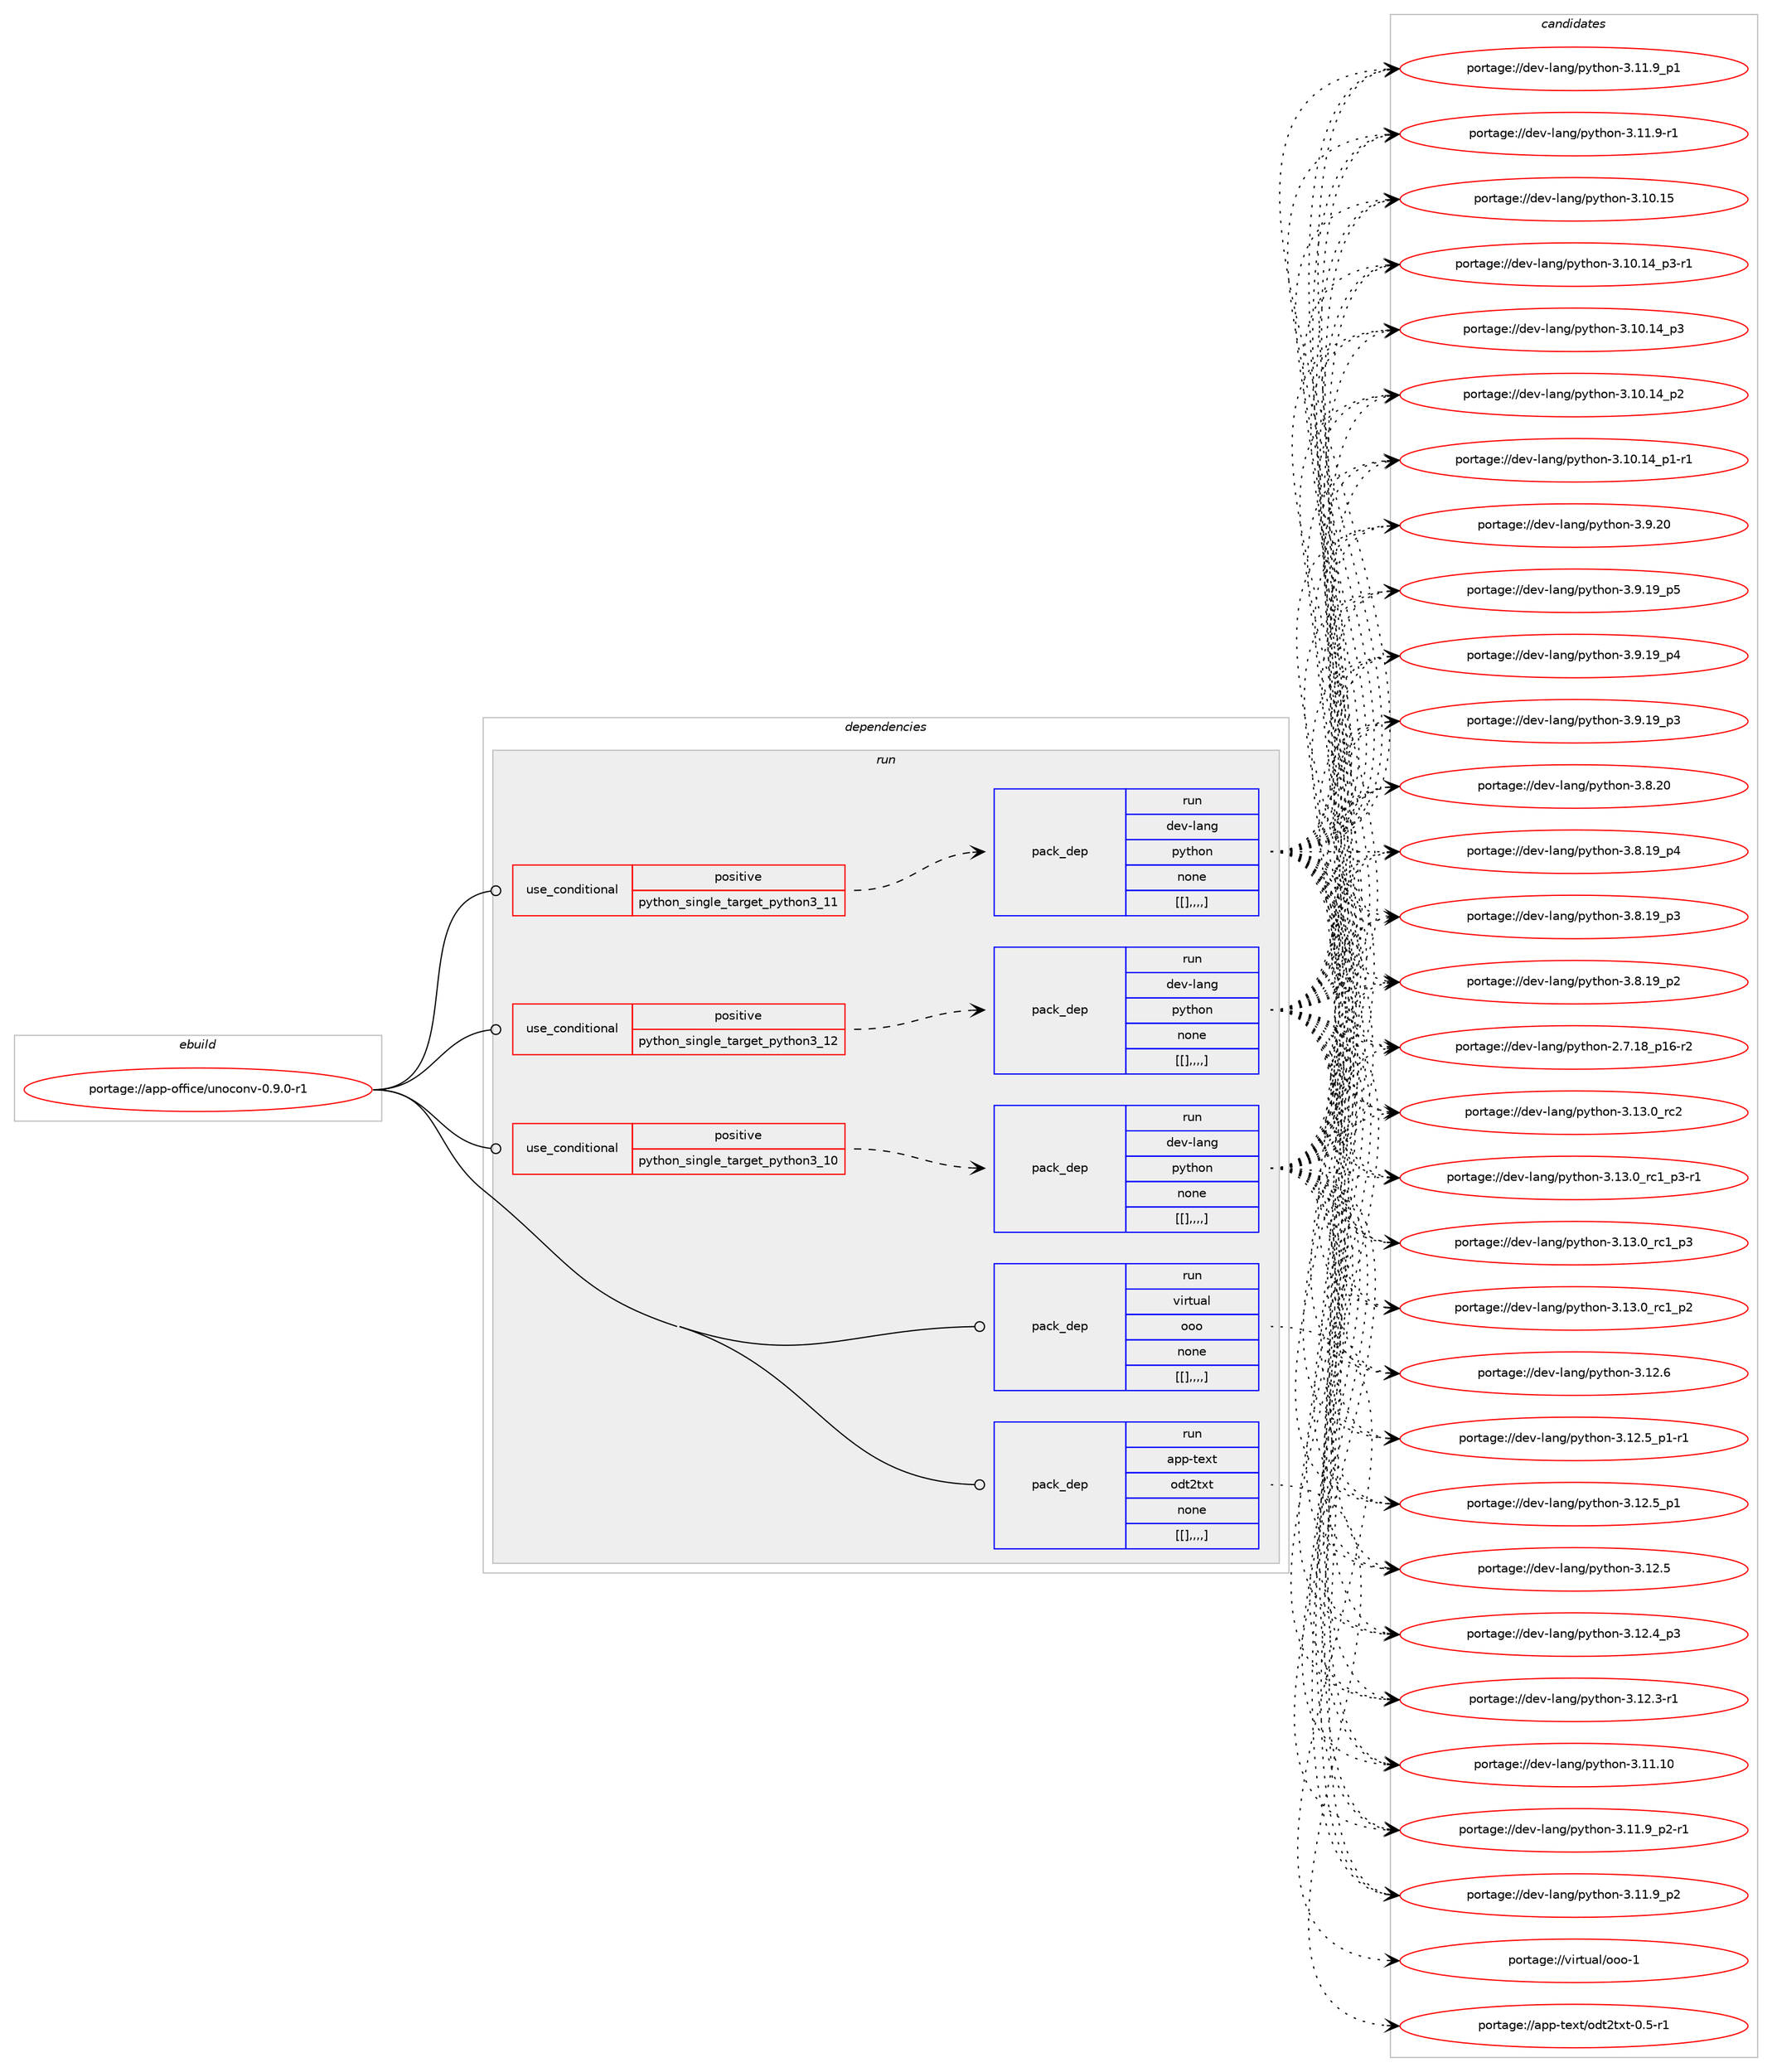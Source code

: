 digraph prolog {

# *************
# Graph options
# *************

newrank=true;
concentrate=true;
compound=true;
graph [rankdir=LR,fontname=Helvetica,fontsize=10,ranksep=1.5];#, ranksep=2.5, nodesep=0.2];
edge  [arrowhead=vee];
node  [fontname=Helvetica,fontsize=10];

# **********
# The ebuild
# **********

subgraph cluster_leftcol {
color=gray;
label=<<i>ebuild</i>>;
id [label="portage://app-office/unoconv-0.9.0-r1", color=red, width=4, href="../app-office/unoconv-0.9.0-r1.svg"];
}

# ****************
# The dependencies
# ****************

subgraph cluster_midcol {
color=gray;
label=<<i>dependencies</i>>;
subgraph cluster_compile {
fillcolor="#eeeeee";
style=filled;
label=<<i>compile</i>>;
}
subgraph cluster_compileandrun {
fillcolor="#eeeeee";
style=filled;
label=<<i>compile and run</i>>;
}
subgraph cluster_run {
fillcolor="#eeeeee";
style=filled;
label=<<i>run</i>>;
subgraph cond14084 {
dependency50426 [label=<<TABLE BORDER="0" CELLBORDER="1" CELLSPACING="0" CELLPADDING="4"><TR><TD ROWSPAN="3" CELLPADDING="10">use_conditional</TD></TR><TR><TD>positive</TD></TR><TR><TD>python_single_target_python3_10</TD></TR></TABLE>>, shape=none, color=red];
subgraph pack35898 {
dependency50427 [label=<<TABLE BORDER="0" CELLBORDER="1" CELLSPACING="0" CELLPADDING="4" WIDTH="220"><TR><TD ROWSPAN="6" CELLPADDING="30">pack_dep</TD></TR><TR><TD WIDTH="110">run</TD></TR><TR><TD>dev-lang</TD></TR><TR><TD>python</TD></TR><TR><TD>none</TD></TR><TR><TD>[[],,,,]</TD></TR></TABLE>>, shape=none, color=blue];
}
dependency50426:e -> dependency50427:w [weight=20,style="dashed",arrowhead="vee"];
}
id:e -> dependency50426:w [weight=20,style="solid",arrowhead="odot"];
subgraph cond14085 {
dependency50428 [label=<<TABLE BORDER="0" CELLBORDER="1" CELLSPACING="0" CELLPADDING="4"><TR><TD ROWSPAN="3" CELLPADDING="10">use_conditional</TD></TR><TR><TD>positive</TD></TR><TR><TD>python_single_target_python3_11</TD></TR></TABLE>>, shape=none, color=red];
subgraph pack35899 {
dependency50429 [label=<<TABLE BORDER="0" CELLBORDER="1" CELLSPACING="0" CELLPADDING="4" WIDTH="220"><TR><TD ROWSPAN="6" CELLPADDING="30">pack_dep</TD></TR><TR><TD WIDTH="110">run</TD></TR><TR><TD>dev-lang</TD></TR><TR><TD>python</TD></TR><TR><TD>none</TD></TR><TR><TD>[[],,,,]</TD></TR></TABLE>>, shape=none, color=blue];
}
dependency50428:e -> dependency50429:w [weight=20,style="dashed",arrowhead="vee"];
}
id:e -> dependency50428:w [weight=20,style="solid",arrowhead="odot"];
subgraph cond14086 {
dependency50430 [label=<<TABLE BORDER="0" CELLBORDER="1" CELLSPACING="0" CELLPADDING="4"><TR><TD ROWSPAN="3" CELLPADDING="10">use_conditional</TD></TR><TR><TD>positive</TD></TR><TR><TD>python_single_target_python3_12</TD></TR></TABLE>>, shape=none, color=red];
subgraph pack35900 {
dependency50431 [label=<<TABLE BORDER="0" CELLBORDER="1" CELLSPACING="0" CELLPADDING="4" WIDTH="220"><TR><TD ROWSPAN="6" CELLPADDING="30">pack_dep</TD></TR><TR><TD WIDTH="110">run</TD></TR><TR><TD>dev-lang</TD></TR><TR><TD>python</TD></TR><TR><TD>none</TD></TR><TR><TD>[[],,,,]</TD></TR></TABLE>>, shape=none, color=blue];
}
dependency50430:e -> dependency50431:w [weight=20,style="dashed",arrowhead="vee"];
}
id:e -> dependency50430:w [weight=20,style="solid",arrowhead="odot"];
subgraph pack35901 {
dependency50432 [label=<<TABLE BORDER="0" CELLBORDER="1" CELLSPACING="0" CELLPADDING="4" WIDTH="220"><TR><TD ROWSPAN="6" CELLPADDING="30">pack_dep</TD></TR><TR><TD WIDTH="110">run</TD></TR><TR><TD>virtual</TD></TR><TR><TD>ooo</TD></TR><TR><TD>none</TD></TR><TR><TD>[[],,,,]</TD></TR></TABLE>>, shape=none, color=blue];
}
id:e -> dependency50432:w [weight=20,style="solid",arrowhead="odot"];
subgraph pack35902 {
dependency50433 [label=<<TABLE BORDER="0" CELLBORDER="1" CELLSPACING="0" CELLPADDING="4" WIDTH="220"><TR><TD ROWSPAN="6" CELLPADDING="30">pack_dep</TD></TR><TR><TD WIDTH="110">run</TD></TR><TR><TD>app-text</TD></TR><TR><TD>odt2txt</TD></TR><TR><TD>none</TD></TR><TR><TD>[[],,,,]</TD></TR></TABLE>>, shape=none, color=blue];
}
id:e -> dependency50433:w [weight=20,style="solid",arrowhead="odot"];
}
}

# **************
# The candidates
# **************

subgraph cluster_choices {
rank=same;
color=gray;
label=<<i>candidates</i>>;

subgraph choice35898 {
color=black;
nodesep=1;
choice10010111845108971101034711212111610411111045514649514648951149950 [label="portage://dev-lang/python-3.13.0_rc2", color=red, width=4,href="../dev-lang/python-3.13.0_rc2.svg"];
choice1001011184510897110103471121211161041111104551464951464895114994995112514511449 [label="portage://dev-lang/python-3.13.0_rc1_p3-r1", color=red, width=4,href="../dev-lang/python-3.13.0_rc1_p3-r1.svg"];
choice100101118451089711010347112121116104111110455146495146489511499499511251 [label="portage://dev-lang/python-3.13.0_rc1_p3", color=red, width=4,href="../dev-lang/python-3.13.0_rc1_p3.svg"];
choice100101118451089711010347112121116104111110455146495146489511499499511250 [label="portage://dev-lang/python-3.13.0_rc1_p2", color=red, width=4,href="../dev-lang/python-3.13.0_rc1_p2.svg"];
choice10010111845108971101034711212111610411111045514649504654 [label="portage://dev-lang/python-3.12.6", color=red, width=4,href="../dev-lang/python-3.12.6.svg"];
choice1001011184510897110103471121211161041111104551464950465395112494511449 [label="portage://dev-lang/python-3.12.5_p1-r1", color=red, width=4,href="../dev-lang/python-3.12.5_p1-r1.svg"];
choice100101118451089711010347112121116104111110455146495046539511249 [label="portage://dev-lang/python-3.12.5_p1", color=red, width=4,href="../dev-lang/python-3.12.5_p1.svg"];
choice10010111845108971101034711212111610411111045514649504653 [label="portage://dev-lang/python-3.12.5", color=red, width=4,href="../dev-lang/python-3.12.5.svg"];
choice100101118451089711010347112121116104111110455146495046529511251 [label="portage://dev-lang/python-3.12.4_p3", color=red, width=4,href="../dev-lang/python-3.12.4_p3.svg"];
choice100101118451089711010347112121116104111110455146495046514511449 [label="portage://dev-lang/python-3.12.3-r1", color=red, width=4,href="../dev-lang/python-3.12.3-r1.svg"];
choice1001011184510897110103471121211161041111104551464949464948 [label="portage://dev-lang/python-3.11.10", color=red, width=4,href="../dev-lang/python-3.11.10.svg"];
choice1001011184510897110103471121211161041111104551464949465795112504511449 [label="portage://dev-lang/python-3.11.9_p2-r1", color=red, width=4,href="../dev-lang/python-3.11.9_p2-r1.svg"];
choice100101118451089711010347112121116104111110455146494946579511250 [label="portage://dev-lang/python-3.11.9_p2", color=red, width=4,href="../dev-lang/python-3.11.9_p2.svg"];
choice100101118451089711010347112121116104111110455146494946579511249 [label="portage://dev-lang/python-3.11.9_p1", color=red, width=4,href="../dev-lang/python-3.11.9_p1.svg"];
choice100101118451089711010347112121116104111110455146494946574511449 [label="portage://dev-lang/python-3.11.9-r1", color=red, width=4,href="../dev-lang/python-3.11.9-r1.svg"];
choice1001011184510897110103471121211161041111104551464948464953 [label="portage://dev-lang/python-3.10.15", color=red, width=4,href="../dev-lang/python-3.10.15.svg"];
choice100101118451089711010347112121116104111110455146494846495295112514511449 [label="portage://dev-lang/python-3.10.14_p3-r1", color=red, width=4,href="../dev-lang/python-3.10.14_p3-r1.svg"];
choice10010111845108971101034711212111610411111045514649484649529511251 [label="portage://dev-lang/python-3.10.14_p3", color=red, width=4,href="../dev-lang/python-3.10.14_p3.svg"];
choice10010111845108971101034711212111610411111045514649484649529511250 [label="portage://dev-lang/python-3.10.14_p2", color=red, width=4,href="../dev-lang/python-3.10.14_p2.svg"];
choice100101118451089711010347112121116104111110455146494846495295112494511449 [label="portage://dev-lang/python-3.10.14_p1-r1", color=red, width=4,href="../dev-lang/python-3.10.14_p1-r1.svg"];
choice10010111845108971101034711212111610411111045514657465048 [label="portage://dev-lang/python-3.9.20", color=red, width=4,href="../dev-lang/python-3.9.20.svg"];
choice100101118451089711010347112121116104111110455146574649579511253 [label="portage://dev-lang/python-3.9.19_p5", color=red, width=4,href="../dev-lang/python-3.9.19_p5.svg"];
choice100101118451089711010347112121116104111110455146574649579511252 [label="portage://dev-lang/python-3.9.19_p4", color=red, width=4,href="../dev-lang/python-3.9.19_p4.svg"];
choice100101118451089711010347112121116104111110455146574649579511251 [label="portage://dev-lang/python-3.9.19_p3", color=red, width=4,href="../dev-lang/python-3.9.19_p3.svg"];
choice10010111845108971101034711212111610411111045514656465048 [label="portage://dev-lang/python-3.8.20", color=red, width=4,href="../dev-lang/python-3.8.20.svg"];
choice100101118451089711010347112121116104111110455146564649579511252 [label="portage://dev-lang/python-3.8.19_p4", color=red, width=4,href="../dev-lang/python-3.8.19_p4.svg"];
choice100101118451089711010347112121116104111110455146564649579511251 [label="portage://dev-lang/python-3.8.19_p3", color=red, width=4,href="../dev-lang/python-3.8.19_p3.svg"];
choice100101118451089711010347112121116104111110455146564649579511250 [label="portage://dev-lang/python-3.8.19_p2", color=red, width=4,href="../dev-lang/python-3.8.19_p2.svg"];
choice100101118451089711010347112121116104111110455046554649569511249544511450 [label="portage://dev-lang/python-2.7.18_p16-r2", color=red, width=4,href="../dev-lang/python-2.7.18_p16-r2.svg"];
dependency50427:e -> choice10010111845108971101034711212111610411111045514649514648951149950:w [style=dotted,weight="100"];
dependency50427:e -> choice1001011184510897110103471121211161041111104551464951464895114994995112514511449:w [style=dotted,weight="100"];
dependency50427:e -> choice100101118451089711010347112121116104111110455146495146489511499499511251:w [style=dotted,weight="100"];
dependency50427:e -> choice100101118451089711010347112121116104111110455146495146489511499499511250:w [style=dotted,weight="100"];
dependency50427:e -> choice10010111845108971101034711212111610411111045514649504654:w [style=dotted,weight="100"];
dependency50427:e -> choice1001011184510897110103471121211161041111104551464950465395112494511449:w [style=dotted,weight="100"];
dependency50427:e -> choice100101118451089711010347112121116104111110455146495046539511249:w [style=dotted,weight="100"];
dependency50427:e -> choice10010111845108971101034711212111610411111045514649504653:w [style=dotted,weight="100"];
dependency50427:e -> choice100101118451089711010347112121116104111110455146495046529511251:w [style=dotted,weight="100"];
dependency50427:e -> choice100101118451089711010347112121116104111110455146495046514511449:w [style=dotted,weight="100"];
dependency50427:e -> choice1001011184510897110103471121211161041111104551464949464948:w [style=dotted,weight="100"];
dependency50427:e -> choice1001011184510897110103471121211161041111104551464949465795112504511449:w [style=dotted,weight="100"];
dependency50427:e -> choice100101118451089711010347112121116104111110455146494946579511250:w [style=dotted,weight="100"];
dependency50427:e -> choice100101118451089711010347112121116104111110455146494946579511249:w [style=dotted,weight="100"];
dependency50427:e -> choice100101118451089711010347112121116104111110455146494946574511449:w [style=dotted,weight="100"];
dependency50427:e -> choice1001011184510897110103471121211161041111104551464948464953:w [style=dotted,weight="100"];
dependency50427:e -> choice100101118451089711010347112121116104111110455146494846495295112514511449:w [style=dotted,weight="100"];
dependency50427:e -> choice10010111845108971101034711212111610411111045514649484649529511251:w [style=dotted,weight="100"];
dependency50427:e -> choice10010111845108971101034711212111610411111045514649484649529511250:w [style=dotted,weight="100"];
dependency50427:e -> choice100101118451089711010347112121116104111110455146494846495295112494511449:w [style=dotted,weight="100"];
dependency50427:e -> choice10010111845108971101034711212111610411111045514657465048:w [style=dotted,weight="100"];
dependency50427:e -> choice100101118451089711010347112121116104111110455146574649579511253:w [style=dotted,weight="100"];
dependency50427:e -> choice100101118451089711010347112121116104111110455146574649579511252:w [style=dotted,weight="100"];
dependency50427:e -> choice100101118451089711010347112121116104111110455146574649579511251:w [style=dotted,weight="100"];
dependency50427:e -> choice10010111845108971101034711212111610411111045514656465048:w [style=dotted,weight="100"];
dependency50427:e -> choice100101118451089711010347112121116104111110455146564649579511252:w [style=dotted,weight="100"];
dependency50427:e -> choice100101118451089711010347112121116104111110455146564649579511251:w [style=dotted,weight="100"];
dependency50427:e -> choice100101118451089711010347112121116104111110455146564649579511250:w [style=dotted,weight="100"];
dependency50427:e -> choice100101118451089711010347112121116104111110455046554649569511249544511450:w [style=dotted,weight="100"];
}
subgraph choice35899 {
color=black;
nodesep=1;
choice10010111845108971101034711212111610411111045514649514648951149950 [label="portage://dev-lang/python-3.13.0_rc2", color=red, width=4,href="../dev-lang/python-3.13.0_rc2.svg"];
choice1001011184510897110103471121211161041111104551464951464895114994995112514511449 [label="portage://dev-lang/python-3.13.0_rc1_p3-r1", color=red, width=4,href="../dev-lang/python-3.13.0_rc1_p3-r1.svg"];
choice100101118451089711010347112121116104111110455146495146489511499499511251 [label="portage://dev-lang/python-3.13.0_rc1_p3", color=red, width=4,href="../dev-lang/python-3.13.0_rc1_p3.svg"];
choice100101118451089711010347112121116104111110455146495146489511499499511250 [label="portage://dev-lang/python-3.13.0_rc1_p2", color=red, width=4,href="../dev-lang/python-3.13.0_rc1_p2.svg"];
choice10010111845108971101034711212111610411111045514649504654 [label="portage://dev-lang/python-3.12.6", color=red, width=4,href="../dev-lang/python-3.12.6.svg"];
choice1001011184510897110103471121211161041111104551464950465395112494511449 [label="portage://dev-lang/python-3.12.5_p1-r1", color=red, width=4,href="../dev-lang/python-3.12.5_p1-r1.svg"];
choice100101118451089711010347112121116104111110455146495046539511249 [label="portage://dev-lang/python-3.12.5_p1", color=red, width=4,href="../dev-lang/python-3.12.5_p1.svg"];
choice10010111845108971101034711212111610411111045514649504653 [label="portage://dev-lang/python-3.12.5", color=red, width=4,href="../dev-lang/python-3.12.5.svg"];
choice100101118451089711010347112121116104111110455146495046529511251 [label="portage://dev-lang/python-3.12.4_p3", color=red, width=4,href="../dev-lang/python-3.12.4_p3.svg"];
choice100101118451089711010347112121116104111110455146495046514511449 [label="portage://dev-lang/python-3.12.3-r1", color=red, width=4,href="../dev-lang/python-3.12.3-r1.svg"];
choice1001011184510897110103471121211161041111104551464949464948 [label="portage://dev-lang/python-3.11.10", color=red, width=4,href="../dev-lang/python-3.11.10.svg"];
choice1001011184510897110103471121211161041111104551464949465795112504511449 [label="portage://dev-lang/python-3.11.9_p2-r1", color=red, width=4,href="../dev-lang/python-3.11.9_p2-r1.svg"];
choice100101118451089711010347112121116104111110455146494946579511250 [label="portage://dev-lang/python-3.11.9_p2", color=red, width=4,href="../dev-lang/python-3.11.9_p2.svg"];
choice100101118451089711010347112121116104111110455146494946579511249 [label="portage://dev-lang/python-3.11.9_p1", color=red, width=4,href="../dev-lang/python-3.11.9_p1.svg"];
choice100101118451089711010347112121116104111110455146494946574511449 [label="portage://dev-lang/python-3.11.9-r1", color=red, width=4,href="../dev-lang/python-3.11.9-r1.svg"];
choice1001011184510897110103471121211161041111104551464948464953 [label="portage://dev-lang/python-3.10.15", color=red, width=4,href="../dev-lang/python-3.10.15.svg"];
choice100101118451089711010347112121116104111110455146494846495295112514511449 [label="portage://dev-lang/python-3.10.14_p3-r1", color=red, width=4,href="../dev-lang/python-3.10.14_p3-r1.svg"];
choice10010111845108971101034711212111610411111045514649484649529511251 [label="portage://dev-lang/python-3.10.14_p3", color=red, width=4,href="../dev-lang/python-3.10.14_p3.svg"];
choice10010111845108971101034711212111610411111045514649484649529511250 [label="portage://dev-lang/python-3.10.14_p2", color=red, width=4,href="../dev-lang/python-3.10.14_p2.svg"];
choice100101118451089711010347112121116104111110455146494846495295112494511449 [label="portage://dev-lang/python-3.10.14_p1-r1", color=red, width=4,href="../dev-lang/python-3.10.14_p1-r1.svg"];
choice10010111845108971101034711212111610411111045514657465048 [label="portage://dev-lang/python-3.9.20", color=red, width=4,href="../dev-lang/python-3.9.20.svg"];
choice100101118451089711010347112121116104111110455146574649579511253 [label="portage://dev-lang/python-3.9.19_p5", color=red, width=4,href="../dev-lang/python-3.9.19_p5.svg"];
choice100101118451089711010347112121116104111110455146574649579511252 [label="portage://dev-lang/python-3.9.19_p4", color=red, width=4,href="../dev-lang/python-3.9.19_p4.svg"];
choice100101118451089711010347112121116104111110455146574649579511251 [label="portage://dev-lang/python-3.9.19_p3", color=red, width=4,href="../dev-lang/python-3.9.19_p3.svg"];
choice10010111845108971101034711212111610411111045514656465048 [label="portage://dev-lang/python-3.8.20", color=red, width=4,href="../dev-lang/python-3.8.20.svg"];
choice100101118451089711010347112121116104111110455146564649579511252 [label="portage://dev-lang/python-3.8.19_p4", color=red, width=4,href="../dev-lang/python-3.8.19_p4.svg"];
choice100101118451089711010347112121116104111110455146564649579511251 [label="portage://dev-lang/python-3.8.19_p3", color=red, width=4,href="../dev-lang/python-3.8.19_p3.svg"];
choice100101118451089711010347112121116104111110455146564649579511250 [label="portage://dev-lang/python-3.8.19_p2", color=red, width=4,href="../dev-lang/python-3.8.19_p2.svg"];
choice100101118451089711010347112121116104111110455046554649569511249544511450 [label="portage://dev-lang/python-2.7.18_p16-r2", color=red, width=4,href="../dev-lang/python-2.7.18_p16-r2.svg"];
dependency50429:e -> choice10010111845108971101034711212111610411111045514649514648951149950:w [style=dotted,weight="100"];
dependency50429:e -> choice1001011184510897110103471121211161041111104551464951464895114994995112514511449:w [style=dotted,weight="100"];
dependency50429:e -> choice100101118451089711010347112121116104111110455146495146489511499499511251:w [style=dotted,weight="100"];
dependency50429:e -> choice100101118451089711010347112121116104111110455146495146489511499499511250:w [style=dotted,weight="100"];
dependency50429:e -> choice10010111845108971101034711212111610411111045514649504654:w [style=dotted,weight="100"];
dependency50429:e -> choice1001011184510897110103471121211161041111104551464950465395112494511449:w [style=dotted,weight="100"];
dependency50429:e -> choice100101118451089711010347112121116104111110455146495046539511249:w [style=dotted,weight="100"];
dependency50429:e -> choice10010111845108971101034711212111610411111045514649504653:w [style=dotted,weight="100"];
dependency50429:e -> choice100101118451089711010347112121116104111110455146495046529511251:w [style=dotted,weight="100"];
dependency50429:e -> choice100101118451089711010347112121116104111110455146495046514511449:w [style=dotted,weight="100"];
dependency50429:e -> choice1001011184510897110103471121211161041111104551464949464948:w [style=dotted,weight="100"];
dependency50429:e -> choice1001011184510897110103471121211161041111104551464949465795112504511449:w [style=dotted,weight="100"];
dependency50429:e -> choice100101118451089711010347112121116104111110455146494946579511250:w [style=dotted,weight="100"];
dependency50429:e -> choice100101118451089711010347112121116104111110455146494946579511249:w [style=dotted,weight="100"];
dependency50429:e -> choice100101118451089711010347112121116104111110455146494946574511449:w [style=dotted,weight="100"];
dependency50429:e -> choice1001011184510897110103471121211161041111104551464948464953:w [style=dotted,weight="100"];
dependency50429:e -> choice100101118451089711010347112121116104111110455146494846495295112514511449:w [style=dotted,weight="100"];
dependency50429:e -> choice10010111845108971101034711212111610411111045514649484649529511251:w [style=dotted,weight="100"];
dependency50429:e -> choice10010111845108971101034711212111610411111045514649484649529511250:w [style=dotted,weight="100"];
dependency50429:e -> choice100101118451089711010347112121116104111110455146494846495295112494511449:w [style=dotted,weight="100"];
dependency50429:e -> choice10010111845108971101034711212111610411111045514657465048:w [style=dotted,weight="100"];
dependency50429:e -> choice100101118451089711010347112121116104111110455146574649579511253:w [style=dotted,weight="100"];
dependency50429:e -> choice100101118451089711010347112121116104111110455146574649579511252:w [style=dotted,weight="100"];
dependency50429:e -> choice100101118451089711010347112121116104111110455146574649579511251:w [style=dotted,weight="100"];
dependency50429:e -> choice10010111845108971101034711212111610411111045514656465048:w [style=dotted,weight="100"];
dependency50429:e -> choice100101118451089711010347112121116104111110455146564649579511252:w [style=dotted,weight="100"];
dependency50429:e -> choice100101118451089711010347112121116104111110455146564649579511251:w [style=dotted,weight="100"];
dependency50429:e -> choice100101118451089711010347112121116104111110455146564649579511250:w [style=dotted,weight="100"];
dependency50429:e -> choice100101118451089711010347112121116104111110455046554649569511249544511450:w [style=dotted,weight="100"];
}
subgraph choice35900 {
color=black;
nodesep=1;
choice10010111845108971101034711212111610411111045514649514648951149950 [label="portage://dev-lang/python-3.13.0_rc2", color=red, width=4,href="../dev-lang/python-3.13.0_rc2.svg"];
choice1001011184510897110103471121211161041111104551464951464895114994995112514511449 [label="portage://dev-lang/python-3.13.0_rc1_p3-r1", color=red, width=4,href="../dev-lang/python-3.13.0_rc1_p3-r1.svg"];
choice100101118451089711010347112121116104111110455146495146489511499499511251 [label="portage://dev-lang/python-3.13.0_rc1_p3", color=red, width=4,href="../dev-lang/python-3.13.0_rc1_p3.svg"];
choice100101118451089711010347112121116104111110455146495146489511499499511250 [label="portage://dev-lang/python-3.13.0_rc1_p2", color=red, width=4,href="../dev-lang/python-3.13.0_rc1_p2.svg"];
choice10010111845108971101034711212111610411111045514649504654 [label="portage://dev-lang/python-3.12.6", color=red, width=4,href="../dev-lang/python-3.12.6.svg"];
choice1001011184510897110103471121211161041111104551464950465395112494511449 [label="portage://dev-lang/python-3.12.5_p1-r1", color=red, width=4,href="../dev-lang/python-3.12.5_p1-r1.svg"];
choice100101118451089711010347112121116104111110455146495046539511249 [label="portage://dev-lang/python-3.12.5_p1", color=red, width=4,href="../dev-lang/python-3.12.5_p1.svg"];
choice10010111845108971101034711212111610411111045514649504653 [label="portage://dev-lang/python-3.12.5", color=red, width=4,href="../dev-lang/python-3.12.5.svg"];
choice100101118451089711010347112121116104111110455146495046529511251 [label="portage://dev-lang/python-3.12.4_p3", color=red, width=4,href="../dev-lang/python-3.12.4_p3.svg"];
choice100101118451089711010347112121116104111110455146495046514511449 [label="portage://dev-lang/python-3.12.3-r1", color=red, width=4,href="../dev-lang/python-3.12.3-r1.svg"];
choice1001011184510897110103471121211161041111104551464949464948 [label="portage://dev-lang/python-3.11.10", color=red, width=4,href="../dev-lang/python-3.11.10.svg"];
choice1001011184510897110103471121211161041111104551464949465795112504511449 [label="portage://dev-lang/python-3.11.9_p2-r1", color=red, width=4,href="../dev-lang/python-3.11.9_p2-r1.svg"];
choice100101118451089711010347112121116104111110455146494946579511250 [label="portage://dev-lang/python-3.11.9_p2", color=red, width=4,href="../dev-lang/python-3.11.9_p2.svg"];
choice100101118451089711010347112121116104111110455146494946579511249 [label="portage://dev-lang/python-3.11.9_p1", color=red, width=4,href="../dev-lang/python-3.11.9_p1.svg"];
choice100101118451089711010347112121116104111110455146494946574511449 [label="portage://dev-lang/python-3.11.9-r1", color=red, width=4,href="../dev-lang/python-3.11.9-r1.svg"];
choice1001011184510897110103471121211161041111104551464948464953 [label="portage://dev-lang/python-3.10.15", color=red, width=4,href="../dev-lang/python-3.10.15.svg"];
choice100101118451089711010347112121116104111110455146494846495295112514511449 [label="portage://dev-lang/python-3.10.14_p3-r1", color=red, width=4,href="../dev-lang/python-3.10.14_p3-r1.svg"];
choice10010111845108971101034711212111610411111045514649484649529511251 [label="portage://dev-lang/python-3.10.14_p3", color=red, width=4,href="../dev-lang/python-3.10.14_p3.svg"];
choice10010111845108971101034711212111610411111045514649484649529511250 [label="portage://dev-lang/python-3.10.14_p2", color=red, width=4,href="../dev-lang/python-3.10.14_p2.svg"];
choice100101118451089711010347112121116104111110455146494846495295112494511449 [label="portage://dev-lang/python-3.10.14_p1-r1", color=red, width=4,href="../dev-lang/python-3.10.14_p1-r1.svg"];
choice10010111845108971101034711212111610411111045514657465048 [label="portage://dev-lang/python-3.9.20", color=red, width=4,href="../dev-lang/python-3.9.20.svg"];
choice100101118451089711010347112121116104111110455146574649579511253 [label="portage://dev-lang/python-3.9.19_p5", color=red, width=4,href="../dev-lang/python-3.9.19_p5.svg"];
choice100101118451089711010347112121116104111110455146574649579511252 [label="portage://dev-lang/python-3.9.19_p4", color=red, width=4,href="../dev-lang/python-3.9.19_p4.svg"];
choice100101118451089711010347112121116104111110455146574649579511251 [label="portage://dev-lang/python-3.9.19_p3", color=red, width=4,href="../dev-lang/python-3.9.19_p3.svg"];
choice10010111845108971101034711212111610411111045514656465048 [label="portage://dev-lang/python-3.8.20", color=red, width=4,href="../dev-lang/python-3.8.20.svg"];
choice100101118451089711010347112121116104111110455146564649579511252 [label="portage://dev-lang/python-3.8.19_p4", color=red, width=4,href="../dev-lang/python-3.8.19_p4.svg"];
choice100101118451089711010347112121116104111110455146564649579511251 [label="portage://dev-lang/python-3.8.19_p3", color=red, width=4,href="../dev-lang/python-3.8.19_p3.svg"];
choice100101118451089711010347112121116104111110455146564649579511250 [label="portage://dev-lang/python-3.8.19_p2", color=red, width=4,href="../dev-lang/python-3.8.19_p2.svg"];
choice100101118451089711010347112121116104111110455046554649569511249544511450 [label="portage://dev-lang/python-2.7.18_p16-r2", color=red, width=4,href="../dev-lang/python-2.7.18_p16-r2.svg"];
dependency50431:e -> choice10010111845108971101034711212111610411111045514649514648951149950:w [style=dotted,weight="100"];
dependency50431:e -> choice1001011184510897110103471121211161041111104551464951464895114994995112514511449:w [style=dotted,weight="100"];
dependency50431:e -> choice100101118451089711010347112121116104111110455146495146489511499499511251:w [style=dotted,weight="100"];
dependency50431:e -> choice100101118451089711010347112121116104111110455146495146489511499499511250:w [style=dotted,weight="100"];
dependency50431:e -> choice10010111845108971101034711212111610411111045514649504654:w [style=dotted,weight="100"];
dependency50431:e -> choice1001011184510897110103471121211161041111104551464950465395112494511449:w [style=dotted,weight="100"];
dependency50431:e -> choice100101118451089711010347112121116104111110455146495046539511249:w [style=dotted,weight="100"];
dependency50431:e -> choice10010111845108971101034711212111610411111045514649504653:w [style=dotted,weight="100"];
dependency50431:e -> choice100101118451089711010347112121116104111110455146495046529511251:w [style=dotted,weight="100"];
dependency50431:e -> choice100101118451089711010347112121116104111110455146495046514511449:w [style=dotted,weight="100"];
dependency50431:e -> choice1001011184510897110103471121211161041111104551464949464948:w [style=dotted,weight="100"];
dependency50431:e -> choice1001011184510897110103471121211161041111104551464949465795112504511449:w [style=dotted,weight="100"];
dependency50431:e -> choice100101118451089711010347112121116104111110455146494946579511250:w [style=dotted,weight="100"];
dependency50431:e -> choice100101118451089711010347112121116104111110455146494946579511249:w [style=dotted,weight="100"];
dependency50431:e -> choice100101118451089711010347112121116104111110455146494946574511449:w [style=dotted,weight="100"];
dependency50431:e -> choice1001011184510897110103471121211161041111104551464948464953:w [style=dotted,weight="100"];
dependency50431:e -> choice100101118451089711010347112121116104111110455146494846495295112514511449:w [style=dotted,weight="100"];
dependency50431:e -> choice10010111845108971101034711212111610411111045514649484649529511251:w [style=dotted,weight="100"];
dependency50431:e -> choice10010111845108971101034711212111610411111045514649484649529511250:w [style=dotted,weight="100"];
dependency50431:e -> choice100101118451089711010347112121116104111110455146494846495295112494511449:w [style=dotted,weight="100"];
dependency50431:e -> choice10010111845108971101034711212111610411111045514657465048:w [style=dotted,weight="100"];
dependency50431:e -> choice100101118451089711010347112121116104111110455146574649579511253:w [style=dotted,weight="100"];
dependency50431:e -> choice100101118451089711010347112121116104111110455146574649579511252:w [style=dotted,weight="100"];
dependency50431:e -> choice100101118451089711010347112121116104111110455146574649579511251:w [style=dotted,weight="100"];
dependency50431:e -> choice10010111845108971101034711212111610411111045514656465048:w [style=dotted,weight="100"];
dependency50431:e -> choice100101118451089711010347112121116104111110455146564649579511252:w [style=dotted,weight="100"];
dependency50431:e -> choice100101118451089711010347112121116104111110455146564649579511251:w [style=dotted,weight="100"];
dependency50431:e -> choice100101118451089711010347112121116104111110455146564649579511250:w [style=dotted,weight="100"];
dependency50431:e -> choice100101118451089711010347112121116104111110455046554649569511249544511450:w [style=dotted,weight="100"];
}
subgraph choice35901 {
color=black;
nodesep=1;
choice11810511411611797108471111111114549 [label="portage://virtual/ooo-1", color=red, width=4,href="../virtual/ooo-1.svg"];
dependency50432:e -> choice11810511411611797108471111111114549:w [style=dotted,weight="100"];
}
subgraph choice35902 {
color=black;
nodesep=1;
choice97112112451161011201164711110011650116120116454846534511449 [label="portage://app-text/odt2txt-0.5-r1", color=red, width=4,href="../app-text/odt2txt-0.5-r1.svg"];
dependency50433:e -> choice97112112451161011201164711110011650116120116454846534511449:w [style=dotted,weight="100"];
}
}

}
